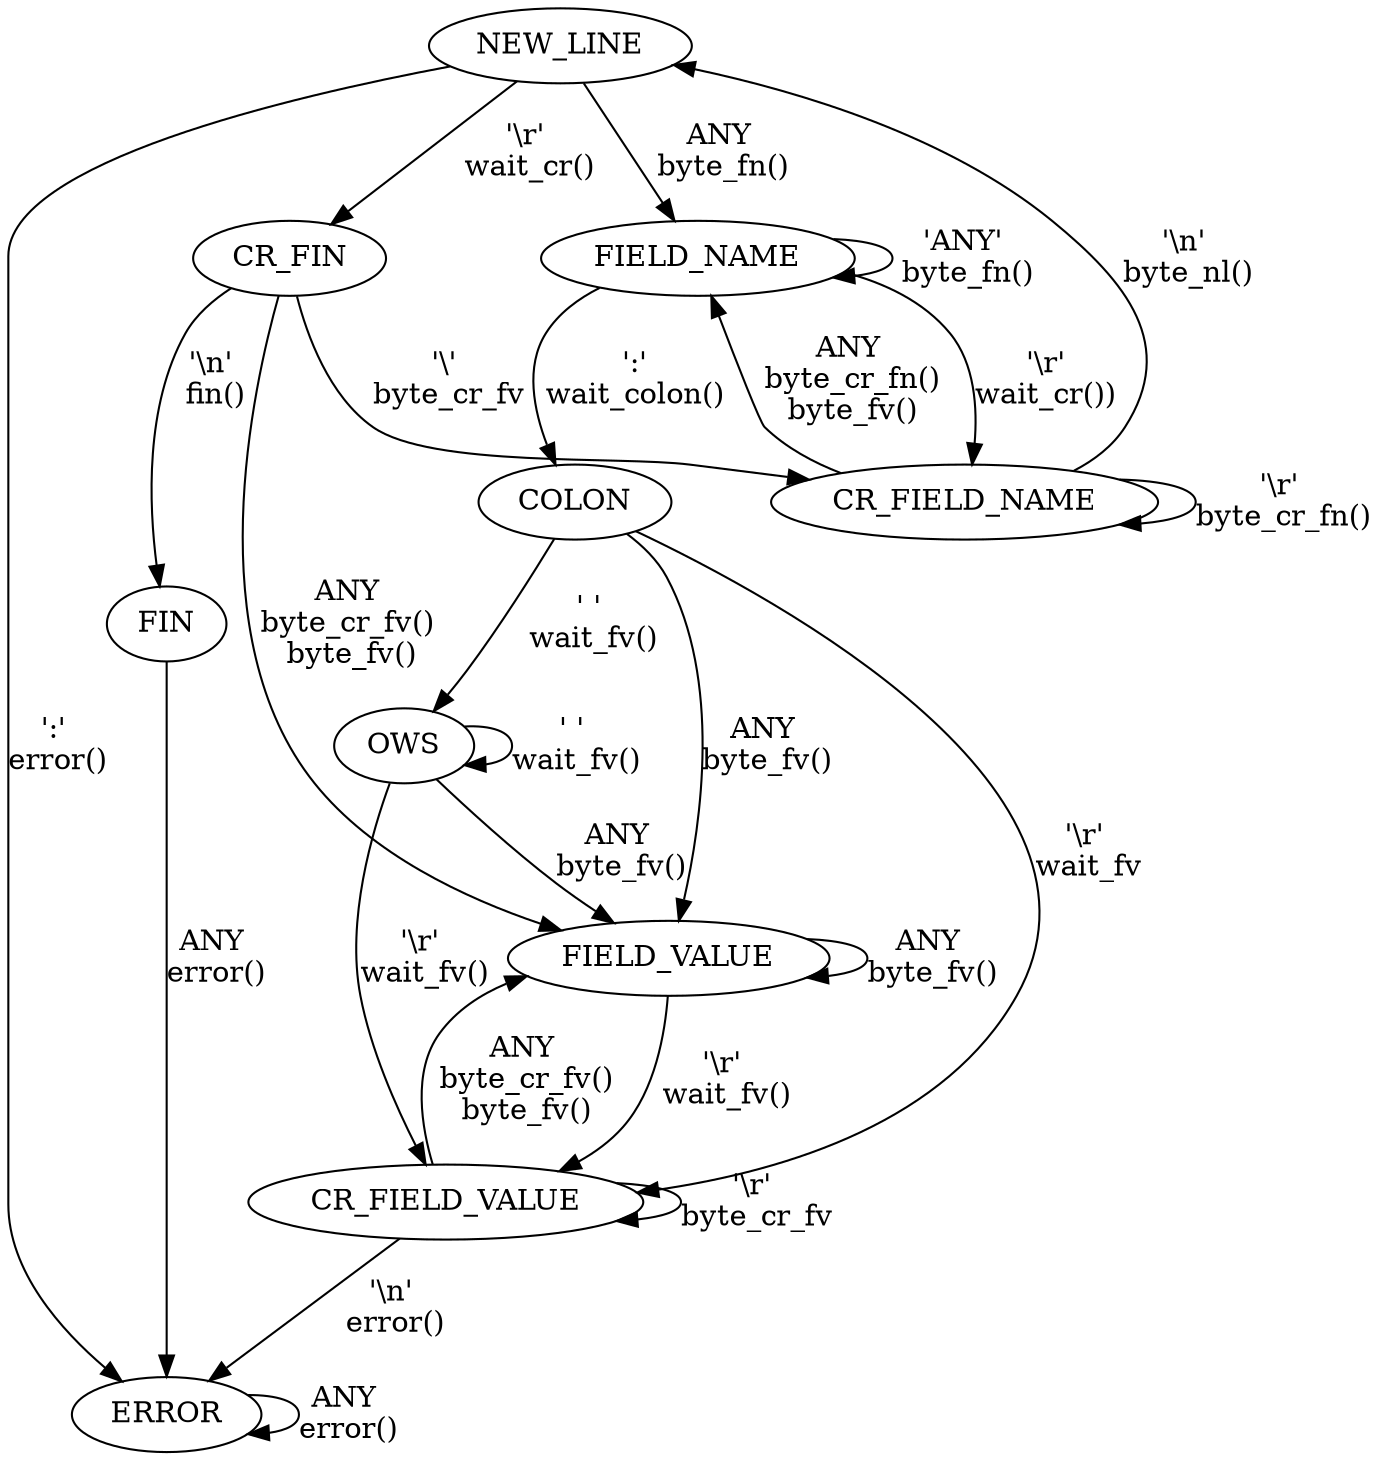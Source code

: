 digraph header_parser {
    
    NEW_LINE;
    FIELD_NAME;
    COLON;
    FIELD_VALUE;
    FIN;
    ERROR;
    CR_FIELD_NAME;
    CR_FIELD_VALUE;
    CR_FIN;
    OWS;


    NEW_LINE -> ERROR [label = "':' \nerror()"];
	NEW_LINE -> CR_FIN [label = "'\\r' \nwait_cr()"];
	NEW_LINE -> FIELD_NAME [label="ANY\n byte_fn()"];


    FIELD_NAME -> COLON [label="':'\nwait_colon()"];
	FIELD_NAME -> CR_FIELD_NAME [label="'\\r'\nwait_cr())"];
	FIELD_NAME -> FIELD_NAME [label="'ANY'\n byte_fn()"];


    //COLON -> ERROR [label="'\\r', ':'\nwait_fv()"];
    COLON -> CR_FIELD_VALUE [label="'\\r' \nwait_fv"];
    COLON -> OWS [label="' ' \nwait_fv()"];
	COLON -> FIELD_VALUE [label ="ANY \nbyte_fv()"];



	FIELD_VALUE -> CR_FIELD_VALUE [label="'\\r' \nwait_fv()"];
	FIELD_VALUE -> FIELD_VALUE [label="ANY \nbyte_fv()"];


    FIN -> ERROR [label="ANY \nerror()"];


    ERROR -> ERROR [label="ANY \nerror()"];

    CR_FIELD_NAME -> CR_FIELD_NAME [label="'\\r' \nbyte_cr_fn()"];
    CR_FIELD_NAME -> NEW_LINE [label="'\\n' \nbyte_nl()"];
    CR_FIELD_NAME -> FIELD_NAME [label ="ANY \nbyte_cr_fn()\nbyte_fv()"];


    CR_FIELD_VALUE -> CR_FIELD_VALUE [label="'\\r' \nbyte_cr_fv"];
    CR_FIELD_VALUE -> ERROR [label="'\\n' \nerror()"];
    CR_FIELD_VALUE -> FIELD_VALUE [label ="ANY \nbyte_cr_fv()\nbyte_fv()"];


    CR_FIN -> CR_FIELD_NAME [label="'\\' \nbyte_cr_fv"];
    CR_FIN -> FIN [label="'\\n' \nfin()"];
    CR_FIN -> FIELD_VALUE [label="ANY \nbyte_cr_fv() \nbyte_fv()"];

    OWS -> CR_FIELD_VALUE [label="'\\r' \nwait_fv()"];
    OWS -> OWS [label="' ' \nwait_fv()"];
    OWS -> FIELD_VALUE [label="ANY \nbyte_fv()"];

   

}